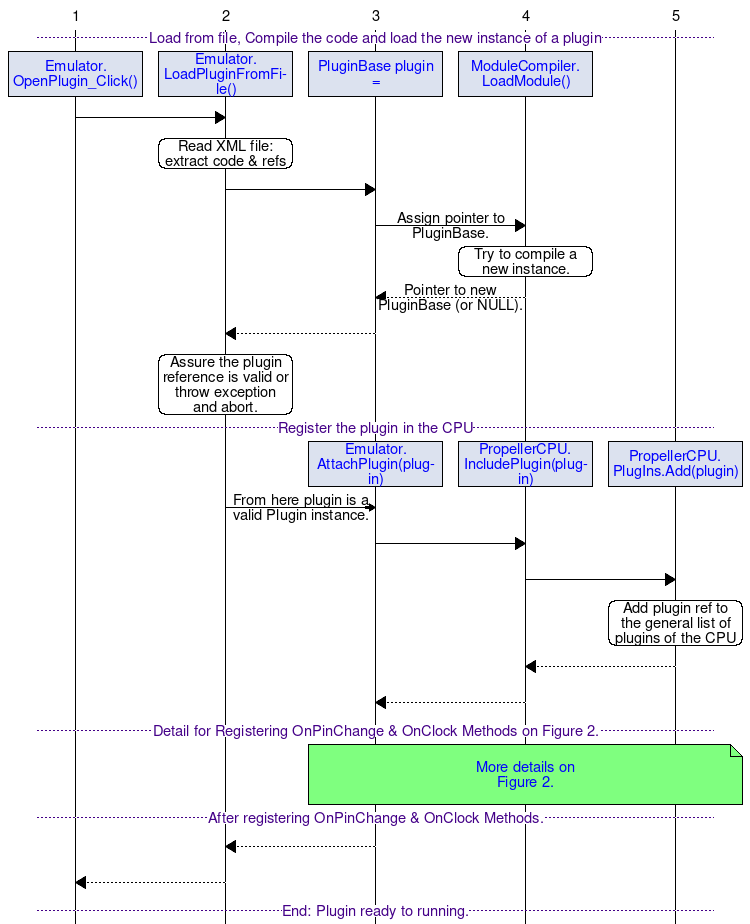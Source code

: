 msc {
#global settings
hscale="1.25";

#List of entities
A [label="1"],
B [label="2"],
C [label="3"],
D [label="4"],
E [label="5"];

#phase separation
--- [label="Load from file, Compile the code and load the new instance of a plugin", linecolor="indigo", textcolor="indigo"];

#titles Phase
A box A [label="Emulator.\nOpenPlugin_Click()", url="\ref Gear.GUI.Emulator.OpenPlugin_Click", textbgcolor="#DCE2EF"],
B box B [label="Emulator.\nLoadPluginFromFile()", url="\ref Gear.GUI.Emulator.LoadPluginFromFile", textbgcolor="#DCE2EF"],
C box C [label="PluginBase plugin =", url="\ref Gear.PluginSupport.ModuleCompiler.LoadModule", textbgcolor="#DCE2EF"],
D box D [label="ModuleCompiler.\nLoadModule()", url="\ref Gear.PluginSupport.ModuleCompiler.LoadModule", textbgcolor="#DCE2EF"];

#Transicions Phase
A => B;
B rbox B [label="Read XML file:\nextract code & refs"];
B => C;
C => D [label="Assign pointer to\nPluginBase."];
D rbox D [label="Try to compile a\nnew instance."];
C << D [label="Pointer to new\nPluginBase (or NULL)."];
B << C;
B rbox B [label="Assure the plugin reference is valid or throw exception and abort."];

#phase separation
--- [label="Register the plugin in the CPU", linecolor="indigo", textcolor="indigo"];

#titles Phase
C box C [label="Emulator.\nAttachPlugin(plugin)", url="\ref Gear.GUI.Emulator.AttachPlugin", textbgcolor="#DCE2EF"],
D box D [label="PropellerCPU.\nIncludePlugin(plugin)", url="\ref Gear.EmulationCore.PropellerCPU.IncludePlugin", textbgcolor="#DCE2EF"],
E box E [label="PropellerCPU.\nPlugIns.Add(plugin)", url="\ref Gear.EmulationCore.PropellerCPU.IncludePlugin", textbgcolor="#DCE2EF"];

#Transicions Phase
B => C [label="From here plugin is a\nvalid Plugin instance."];
C => D;
D => E;
E rbox E [label="Add plugin ref to the general list of plugins of the CPU"];
D << E;
C << D;

#phase separation
--- [label="Detail for Registering OnPinChange & OnClock Methods on Figure 2.", linecolor="indigo", textcolor="indigo"];

#Transicions Phase
C note E [label="\nMore details on\nFigure 2.\n", url="\ref PluginLoadingSequenceFig2", textbgcolor="#7FFF7F"];

#phase separation
--- [label="After registering OnPinChange & OnClock Methods.", linecolor="indigo", textcolor="indigo"];

#Transicions Phase
B << C;
A << B;

#phase separation
--- [label="End: Plugin ready to running.", linecolor="indigo", textcolor="indigo"];

}
